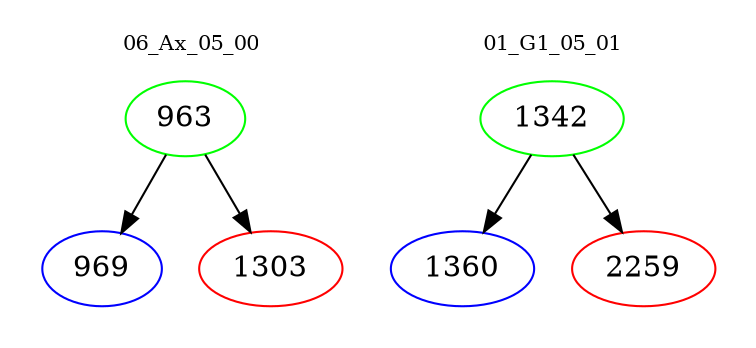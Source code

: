 digraph{
subgraph cluster_0 {
color = white
label = "06_Ax_05_00";
fontsize=10;
T0_963 [label="963", color="green"]
T0_963 -> T0_969 [color="black"]
T0_969 [label="969", color="blue"]
T0_963 -> T0_1303 [color="black"]
T0_1303 [label="1303", color="red"]
}
subgraph cluster_1 {
color = white
label = "01_G1_05_01";
fontsize=10;
T1_1342 [label="1342", color="green"]
T1_1342 -> T1_1360 [color="black"]
T1_1360 [label="1360", color="blue"]
T1_1342 -> T1_2259 [color="black"]
T1_2259 [label="2259", color="red"]
}
}
